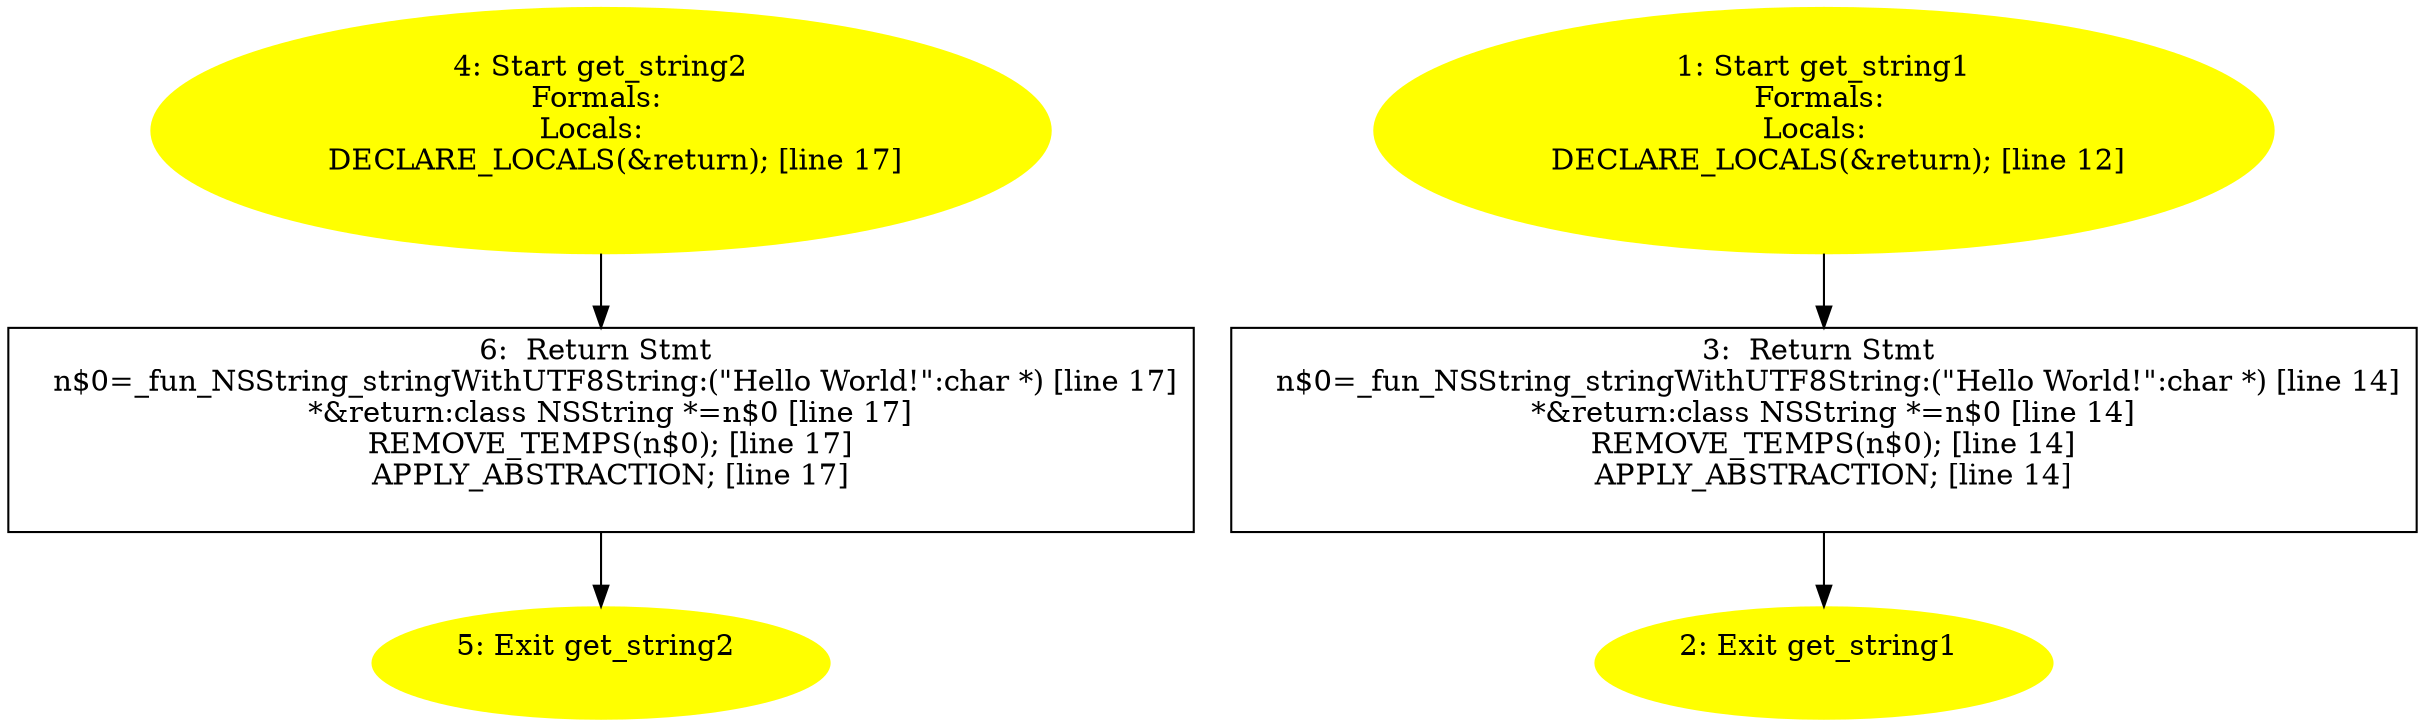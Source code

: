 /* @generated */
digraph iCFG {
6 [label="6:  Return Stmt \n   n$0=_fun_NSString_stringWithUTF8String:(\"Hello World!\":char *) [line 17]\n  *&return:class NSString *=n$0 [line 17]\n  REMOVE_TEMPS(n$0); [line 17]\n  APPLY_ABSTRACTION; [line 17]\n " shape="box"]
	

	 6 -> 5 ;
5 [label="5: Exit get_string2 \n  " color=yellow style=filled]
	

4 [label="4: Start get_string2\nFormals: \nLocals:  \n   DECLARE_LOCALS(&return); [line 17]\n " color=yellow style=filled]
	

	 4 -> 6 ;
3 [label="3:  Return Stmt \n   n$0=_fun_NSString_stringWithUTF8String:(\"Hello World!\":char *) [line 14]\n  *&return:class NSString *=n$0 [line 14]\n  REMOVE_TEMPS(n$0); [line 14]\n  APPLY_ABSTRACTION; [line 14]\n " shape="box"]
	

	 3 -> 2 ;
2 [label="2: Exit get_string1 \n  " color=yellow style=filled]
	

1 [label="1: Start get_string1\nFormals: \nLocals:  \n   DECLARE_LOCALS(&return); [line 12]\n " color=yellow style=filled]
	

	 1 -> 3 ;
}
